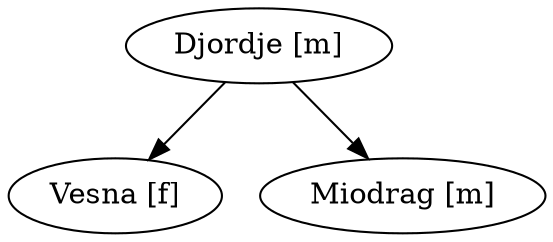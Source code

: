 digraph FamilyTree
{
  "Djordje [m]" -> "Vesna [f]";
  "Djordje [m]" -> "Miodrag [m]";
  "Miodrag [m]";
  "Vesna [f]";
}
